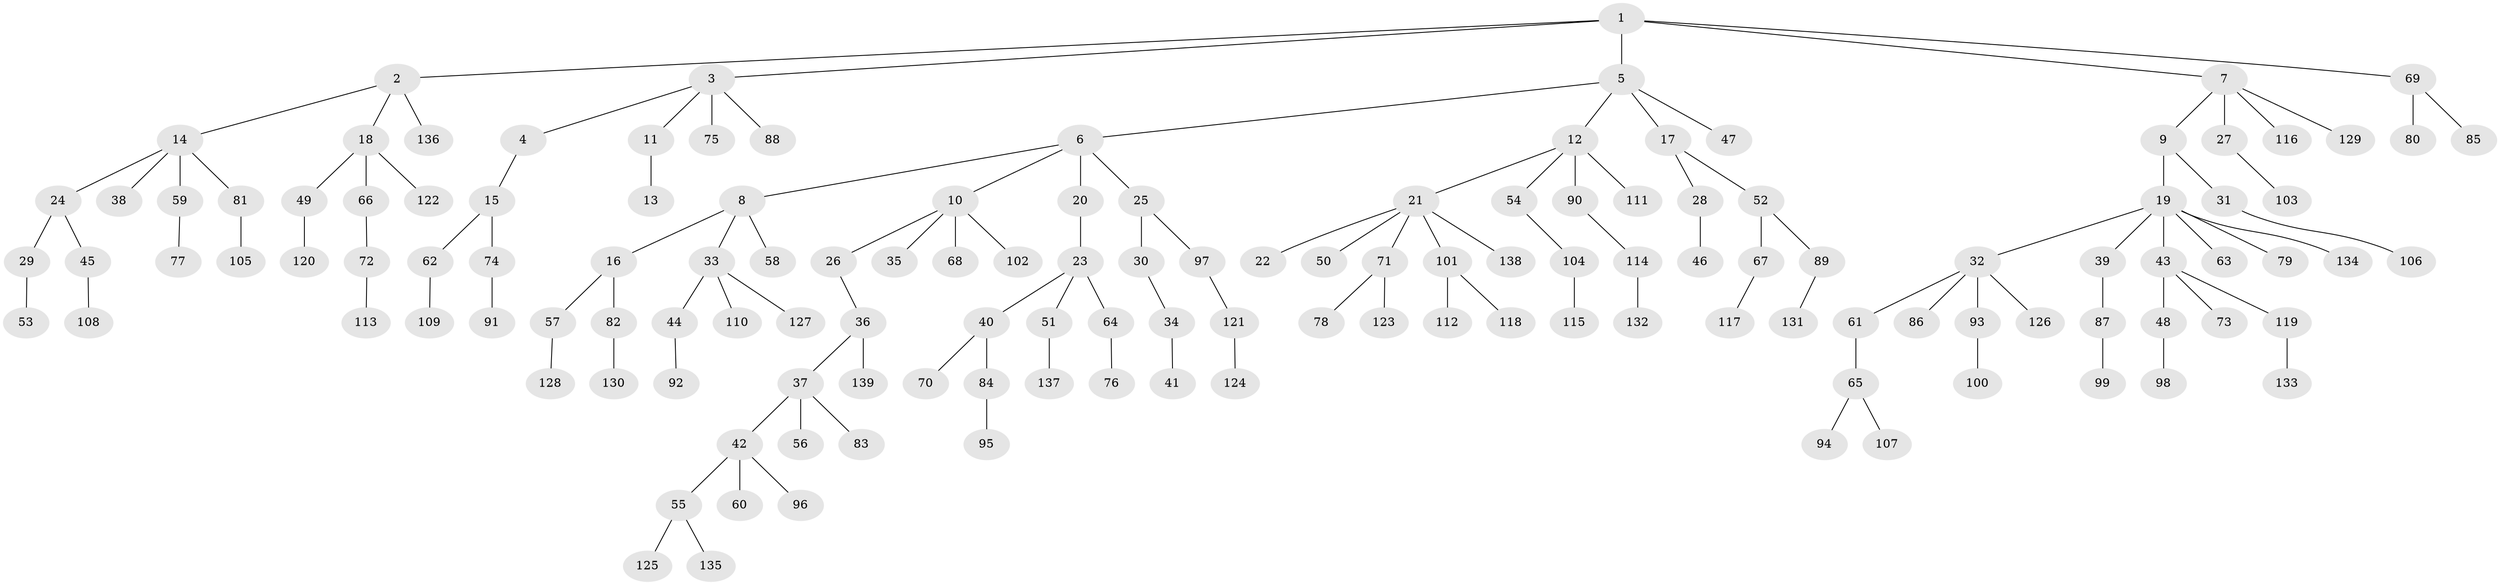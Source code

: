 // coarse degree distribution, {5: 0.030612244897959183, 3: 0.14285714285714285, 4: 0.09183673469387756, 2: 0.24489795918367346, 1: 0.47959183673469385, 6: 0.01020408163265306}
// Generated by graph-tools (version 1.1) at 2025/51/03/04/25 22:51:25]
// undirected, 139 vertices, 138 edges
graph export_dot {
  node [color=gray90,style=filled];
  1;
  2;
  3;
  4;
  5;
  6;
  7;
  8;
  9;
  10;
  11;
  12;
  13;
  14;
  15;
  16;
  17;
  18;
  19;
  20;
  21;
  22;
  23;
  24;
  25;
  26;
  27;
  28;
  29;
  30;
  31;
  32;
  33;
  34;
  35;
  36;
  37;
  38;
  39;
  40;
  41;
  42;
  43;
  44;
  45;
  46;
  47;
  48;
  49;
  50;
  51;
  52;
  53;
  54;
  55;
  56;
  57;
  58;
  59;
  60;
  61;
  62;
  63;
  64;
  65;
  66;
  67;
  68;
  69;
  70;
  71;
  72;
  73;
  74;
  75;
  76;
  77;
  78;
  79;
  80;
  81;
  82;
  83;
  84;
  85;
  86;
  87;
  88;
  89;
  90;
  91;
  92;
  93;
  94;
  95;
  96;
  97;
  98;
  99;
  100;
  101;
  102;
  103;
  104;
  105;
  106;
  107;
  108;
  109;
  110;
  111;
  112;
  113;
  114;
  115;
  116;
  117;
  118;
  119;
  120;
  121;
  122;
  123;
  124;
  125;
  126;
  127;
  128;
  129;
  130;
  131;
  132;
  133;
  134;
  135;
  136;
  137;
  138;
  139;
  1 -- 2;
  1 -- 3;
  1 -- 5;
  1 -- 7;
  1 -- 69;
  2 -- 14;
  2 -- 18;
  2 -- 136;
  3 -- 4;
  3 -- 11;
  3 -- 75;
  3 -- 88;
  4 -- 15;
  5 -- 6;
  5 -- 12;
  5 -- 17;
  5 -- 47;
  6 -- 8;
  6 -- 10;
  6 -- 20;
  6 -- 25;
  7 -- 9;
  7 -- 27;
  7 -- 116;
  7 -- 129;
  8 -- 16;
  8 -- 33;
  8 -- 58;
  9 -- 19;
  9 -- 31;
  10 -- 26;
  10 -- 35;
  10 -- 68;
  10 -- 102;
  11 -- 13;
  12 -- 21;
  12 -- 54;
  12 -- 90;
  12 -- 111;
  14 -- 24;
  14 -- 38;
  14 -- 59;
  14 -- 81;
  15 -- 62;
  15 -- 74;
  16 -- 57;
  16 -- 82;
  17 -- 28;
  17 -- 52;
  18 -- 49;
  18 -- 66;
  18 -- 122;
  19 -- 32;
  19 -- 39;
  19 -- 43;
  19 -- 63;
  19 -- 79;
  19 -- 134;
  20 -- 23;
  21 -- 22;
  21 -- 50;
  21 -- 71;
  21 -- 101;
  21 -- 138;
  23 -- 40;
  23 -- 51;
  23 -- 64;
  24 -- 29;
  24 -- 45;
  25 -- 30;
  25 -- 97;
  26 -- 36;
  27 -- 103;
  28 -- 46;
  29 -- 53;
  30 -- 34;
  31 -- 106;
  32 -- 61;
  32 -- 86;
  32 -- 93;
  32 -- 126;
  33 -- 44;
  33 -- 110;
  33 -- 127;
  34 -- 41;
  36 -- 37;
  36 -- 139;
  37 -- 42;
  37 -- 56;
  37 -- 83;
  39 -- 87;
  40 -- 70;
  40 -- 84;
  42 -- 55;
  42 -- 60;
  42 -- 96;
  43 -- 48;
  43 -- 73;
  43 -- 119;
  44 -- 92;
  45 -- 108;
  48 -- 98;
  49 -- 120;
  51 -- 137;
  52 -- 67;
  52 -- 89;
  54 -- 104;
  55 -- 125;
  55 -- 135;
  57 -- 128;
  59 -- 77;
  61 -- 65;
  62 -- 109;
  64 -- 76;
  65 -- 94;
  65 -- 107;
  66 -- 72;
  67 -- 117;
  69 -- 80;
  69 -- 85;
  71 -- 78;
  71 -- 123;
  72 -- 113;
  74 -- 91;
  81 -- 105;
  82 -- 130;
  84 -- 95;
  87 -- 99;
  89 -- 131;
  90 -- 114;
  93 -- 100;
  97 -- 121;
  101 -- 112;
  101 -- 118;
  104 -- 115;
  114 -- 132;
  119 -- 133;
  121 -- 124;
}
